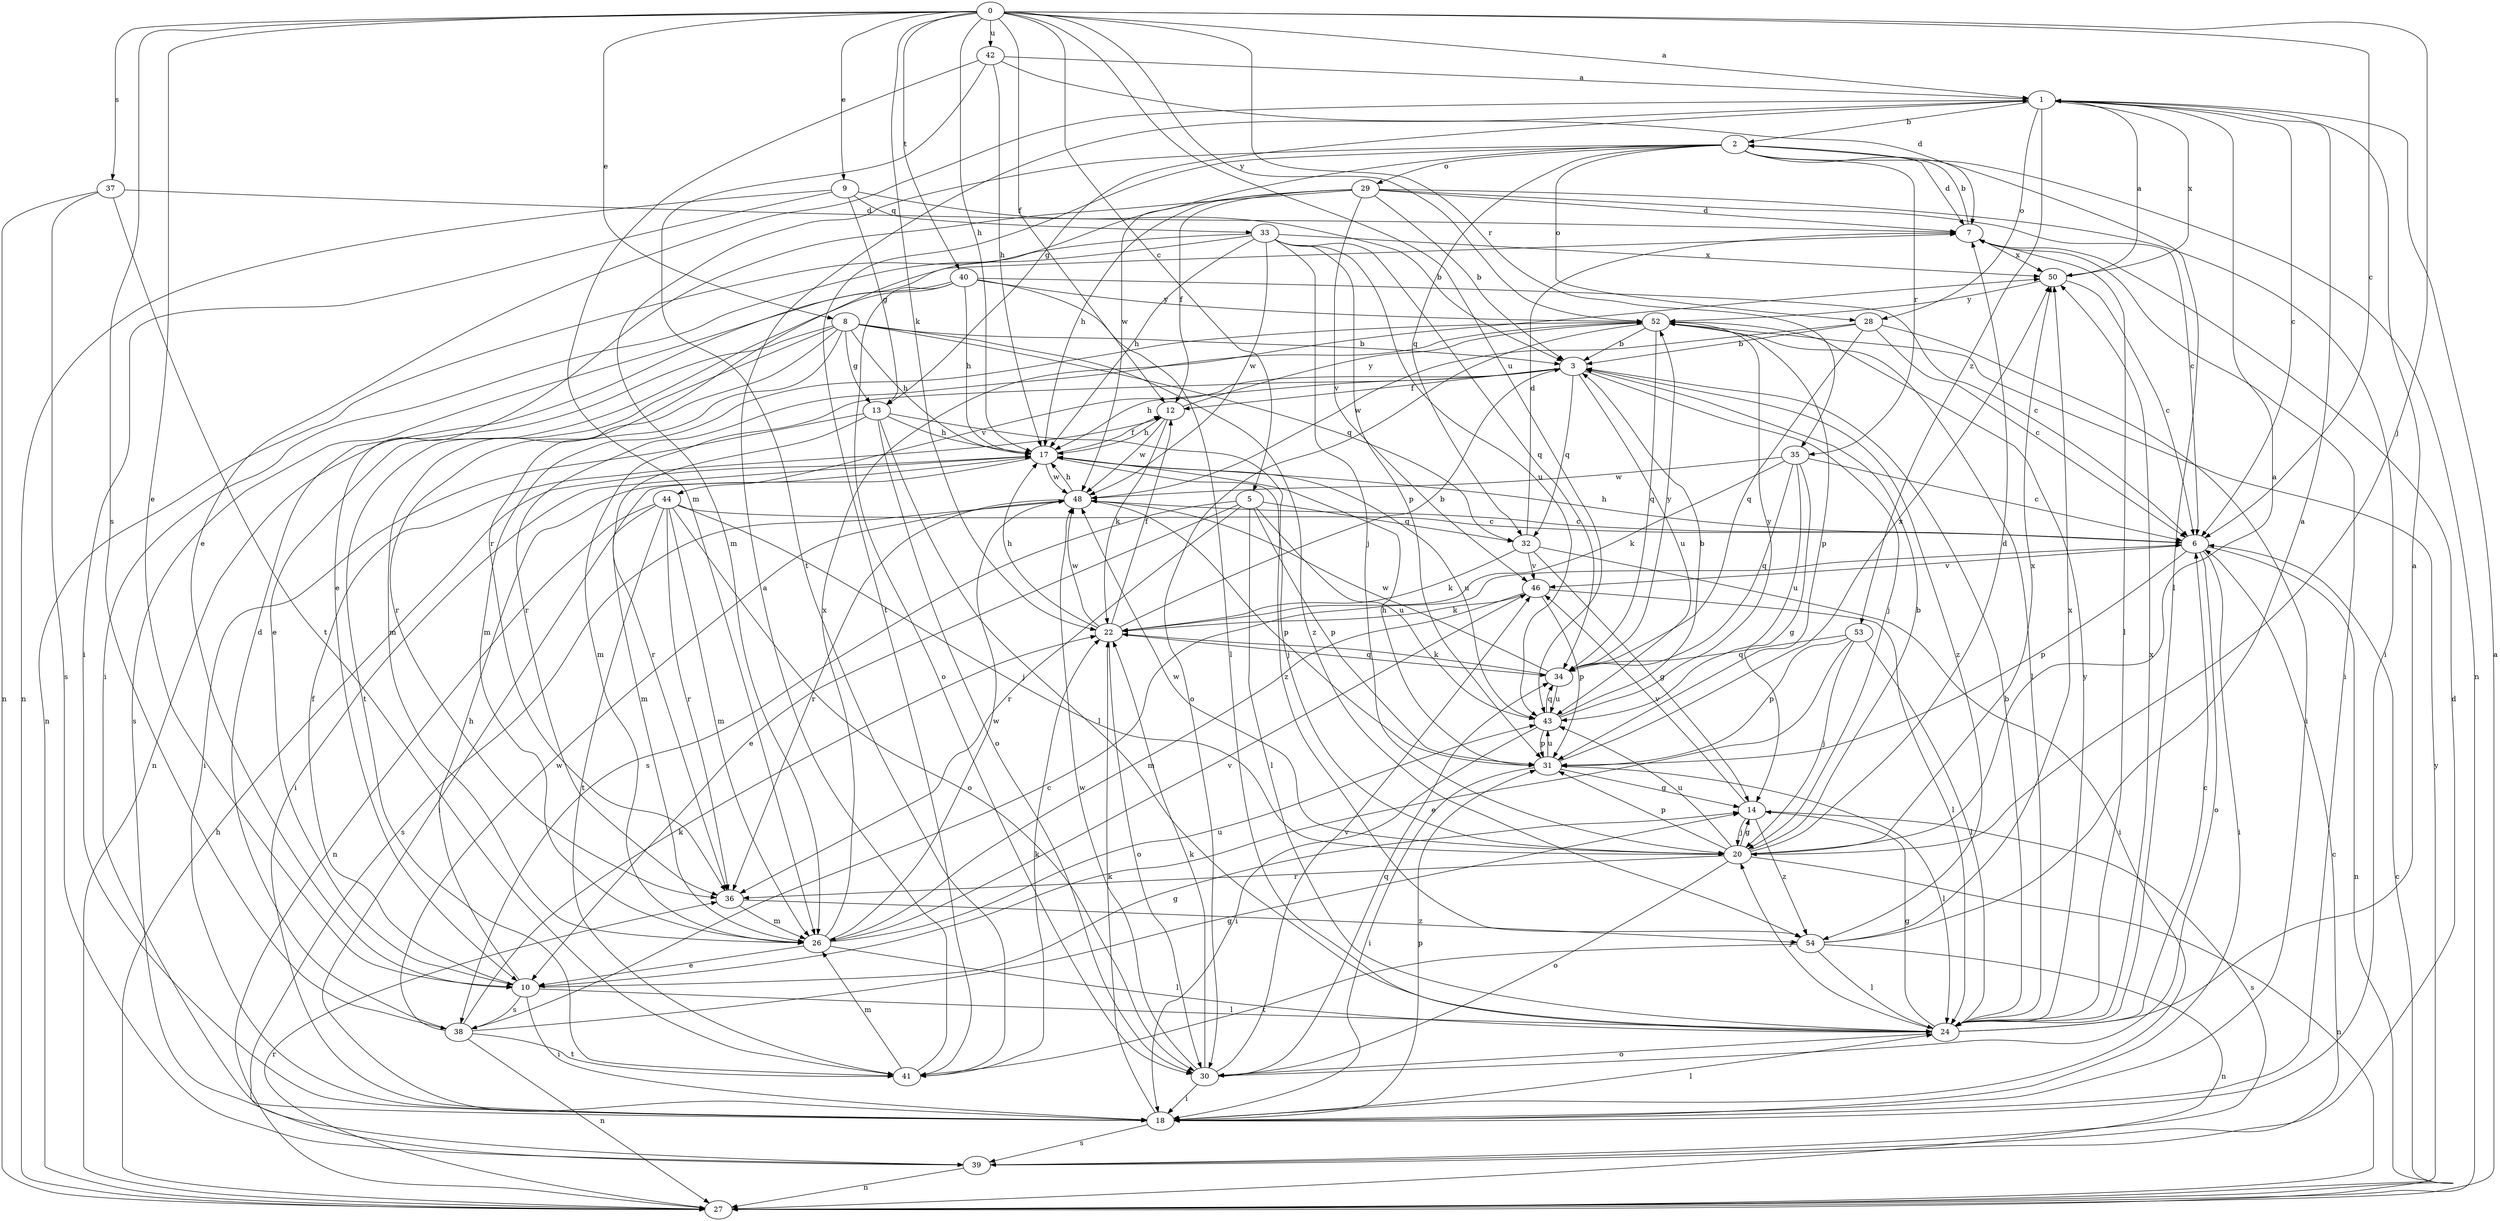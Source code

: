 strict digraph  {
0;
1;
2;
3;
5;
6;
7;
8;
9;
10;
12;
13;
14;
17;
18;
20;
22;
24;
26;
27;
28;
29;
30;
31;
32;
33;
34;
35;
36;
37;
38;
39;
40;
41;
42;
43;
44;
46;
48;
50;
52;
53;
54;
0 -> 1  [label=a];
0 -> 5  [label=c];
0 -> 6  [label=c];
0 -> 8  [label=e];
0 -> 9  [label=e];
0 -> 10  [label=e];
0 -> 12  [label=f];
0 -> 17  [label=h];
0 -> 20  [label=j];
0 -> 22  [label=k];
0 -> 35  [label=r];
0 -> 37  [label=s];
0 -> 38  [label=s];
0 -> 40  [label=t];
0 -> 42  [label=u];
0 -> 43  [label=u];
0 -> 52  [label=y];
1 -> 2  [label=b];
1 -> 6  [label=c];
1 -> 10  [label=e];
1 -> 13  [label=g];
1 -> 28  [label=o];
1 -> 50  [label=x];
1 -> 53  [label=z];
2 -> 7  [label=d];
2 -> 24  [label=l];
2 -> 26  [label=m];
2 -> 27  [label=n];
2 -> 28  [label=o];
2 -> 29  [label=o];
2 -> 32  [label=q];
2 -> 35  [label=r];
2 -> 41  [label=t];
2 -> 48  [label=w];
3 -> 12  [label=f];
3 -> 17  [label=h];
3 -> 20  [label=j];
3 -> 26  [label=m];
3 -> 32  [label=q];
3 -> 43  [label=u];
3 -> 44  [label=v];
3 -> 54  [label=z];
5 -> 10  [label=e];
5 -> 24  [label=l];
5 -> 31  [label=p];
5 -> 32  [label=q];
5 -> 36  [label=r];
5 -> 38  [label=s];
5 -> 43  [label=u];
6 -> 17  [label=h];
6 -> 18  [label=i];
6 -> 27  [label=n];
6 -> 30  [label=o];
6 -> 31  [label=p];
6 -> 46  [label=v];
7 -> 2  [label=b];
7 -> 18  [label=i];
7 -> 24  [label=l];
7 -> 50  [label=x];
8 -> 3  [label=b];
8 -> 13  [label=g];
8 -> 17  [label=h];
8 -> 26  [label=m];
8 -> 27  [label=n];
8 -> 32  [label=q];
8 -> 36  [label=r];
8 -> 41  [label=t];
8 -> 54  [label=z];
9 -> 3  [label=b];
9 -> 13  [label=g];
9 -> 18  [label=i];
9 -> 27  [label=n];
9 -> 33  [label=q];
10 -> 12  [label=f];
10 -> 14  [label=g];
10 -> 17  [label=h];
10 -> 18  [label=i];
10 -> 24  [label=l];
10 -> 38  [label=s];
12 -> 17  [label=h];
12 -> 22  [label=k];
12 -> 48  [label=w];
12 -> 52  [label=y];
13 -> 17  [label=h];
13 -> 18  [label=i];
13 -> 24  [label=l];
13 -> 30  [label=o];
13 -> 36  [label=r];
13 -> 54  [label=z];
14 -> 20  [label=j];
14 -> 39  [label=s];
14 -> 46  [label=v];
14 -> 54  [label=z];
17 -> 12  [label=f];
17 -> 18  [label=i];
17 -> 20  [label=j];
17 -> 26  [label=m];
17 -> 43  [label=u];
17 -> 48  [label=w];
18 -> 22  [label=k];
18 -> 24  [label=l];
18 -> 31  [label=p];
18 -> 39  [label=s];
20 -> 1  [label=a];
20 -> 3  [label=b];
20 -> 7  [label=d];
20 -> 14  [label=g];
20 -> 27  [label=n];
20 -> 30  [label=o];
20 -> 31  [label=p];
20 -> 36  [label=r];
20 -> 43  [label=u];
20 -> 48  [label=w];
20 -> 50  [label=x];
22 -> 3  [label=b];
22 -> 12  [label=f];
22 -> 17  [label=h];
22 -> 30  [label=o];
22 -> 34  [label=q];
22 -> 48  [label=w];
24 -> 1  [label=a];
24 -> 3  [label=b];
24 -> 6  [label=c];
24 -> 14  [label=g];
24 -> 20  [label=j];
24 -> 30  [label=o];
24 -> 50  [label=x];
24 -> 52  [label=y];
26 -> 10  [label=e];
26 -> 24  [label=l];
26 -> 43  [label=u];
26 -> 46  [label=v];
26 -> 48  [label=w];
26 -> 50  [label=x];
27 -> 1  [label=a];
27 -> 6  [label=c];
27 -> 17  [label=h];
27 -> 36  [label=r];
27 -> 52  [label=y];
28 -> 3  [label=b];
28 -> 6  [label=c];
28 -> 18  [label=i];
28 -> 34  [label=q];
28 -> 48  [label=w];
29 -> 3  [label=b];
29 -> 6  [label=c];
29 -> 7  [label=d];
29 -> 10  [label=e];
29 -> 12  [label=f];
29 -> 17  [label=h];
29 -> 18  [label=i];
29 -> 36  [label=r];
29 -> 46  [label=v];
30 -> 18  [label=i];
30 -> 22  [label=k];
30 -> 34  [label=q];
30 -> 46  [label=v];
30 -> 48  [label=w];
31 -> 14  [label=g];
31 -> 17  [label=h];
31 -> 18  [label=i];
31 -> 24  [label=l];
31 -> 43  [label=u];
31 -> 50  [label=x];
32 -> 7  [label=d];
32 -> 14  [label=g];
32 -> 18  [label=i];
32 -> 22  [label=k];
32 -> 46  [label=v];
33 -> 17  [label=h];
33 -> 18  [label=i];
33 -> 20  [label=j];
33 -> 27  [label=n];
33 -> 31  [label=p];
33 -> 34  [label=q];
33 -> 43  [label=u];
33 -> 48  [label=w];
33 -> 50  [label=x];
34 -> 22  [label=k];
34 -> 43  [label=u];
34 -> 48  [label=w];
34 -> 52  [label=y];
35 -> 6  [label=c];
35 -> 14  [label=g];
35 -> 22  [label=k];
35 -> 34  [label=q];
35 -> 43  [label=u];
35 -> 48  [label=w];
36 -> 26  [label=m];
36 -> 54  [label=z];
37 -> 7  [label=d];
37 -> 27  [label=n];
37 -> 39  [label=s];
37 -> 41  [label=t];
38 -> 6  [label=c];
38 -> 7  [label=d];
38 -> 14  [label=g];
38 -> 22  [label=k];
38 -> 27  [label=n];
38 -> 41  [label=t];
38 -> 48  [label=w];
39 -> 6  [label=c];
39 -> 7  [label=d];
39 -> 27  [label=n];
40 -> 6  [label=c];
40 -> 10  [label=e];
40 -> 17  [label=h];
40 -> 24  [label=l];
40 -> 30  [label=o];
40 -> 39  [label=s];
40 -> 52  [label=y];
41 -> 1  [label=a];
41 -> 22  [label=k];
41 -> 26  [label=m];
42 -> 1  [label=a];
42 -> 7  [label=d];
42 -> 17  [label=h];
42 -> 26  [label=m];
42 -> 41  [label=t];
43 -> 3  [label=b];
43 -> 18  [label=i];
43 -> 31  [label=p];
43 -> 34  [label=q];
43 -> 52  [label=y];
44 -> 6  [label=c];
44 -> 18  [label=i];
44 -> 20  [label=j];
44 -> 26  [label=m];
44 -> 27  [label=n];
44 -> 30  [label=o];
44 -> 36  [label=r];
44 -> 41  [label=t];
46 -> 22  [label=k];
46 -> 24  [label=l];
46 -> 26  [label=m];
46 -> 31  [label=p];
48 -> 6  [label=c];
48 -> 17  [label=h];
48 -> 31  [label=p];
48 -> 36  [label=r];
48 -> 39  [label=s];
50 -> 1  [label=a];
50 -> 6  [label=c];
50 -> 52  [label=y];
52 -> 3  [label=b];
52 -> 24  [label=l];
52 -> 26  [label=m];
52 -> 30  [label=o];
52 -> 31  [label=p];
52 -> 34  [label=q];
52 -> 36  [label=r];
53 -> 10  [label=e];
53 -> 20  [label=j];
53 -> 24  [label=l];
53 -> 31  [label=p];
53 -> 34  [label=q];
54 -> 1  [label=a];
54 -> 24  [label=l];
54 -> 27  [label=n];
54 -> 41  [label=t];
54 -> 50  [label=x];
}
